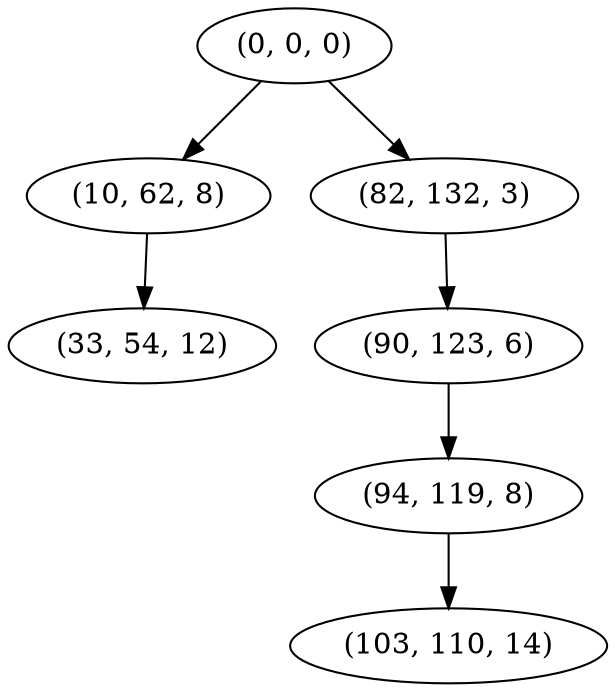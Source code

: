 digraph tree {
    "(0, 0, 0)";
    "(10, 62, 8)";
    "(33, 54, 12)";
    "(82, 132, 3)";
    "(90, 123, 6)";
    "(94, 119, 8)";
    "(103, 110, 14)";
    "(0, 0, 0)" -> "(10, 62, 8)";
    "(0, 0, 0)" -> "(82, 132, 3)";
    "(10, 62, 8)" -> "(33, 54, 12)";
    "(82, 132, 3)" -> "(90, 123, 6)";
    "(90, 123, 6)" -> "(94, 119, 8)";
    "(94, 119, 8)" -> "(103, 110, 14)";
}
